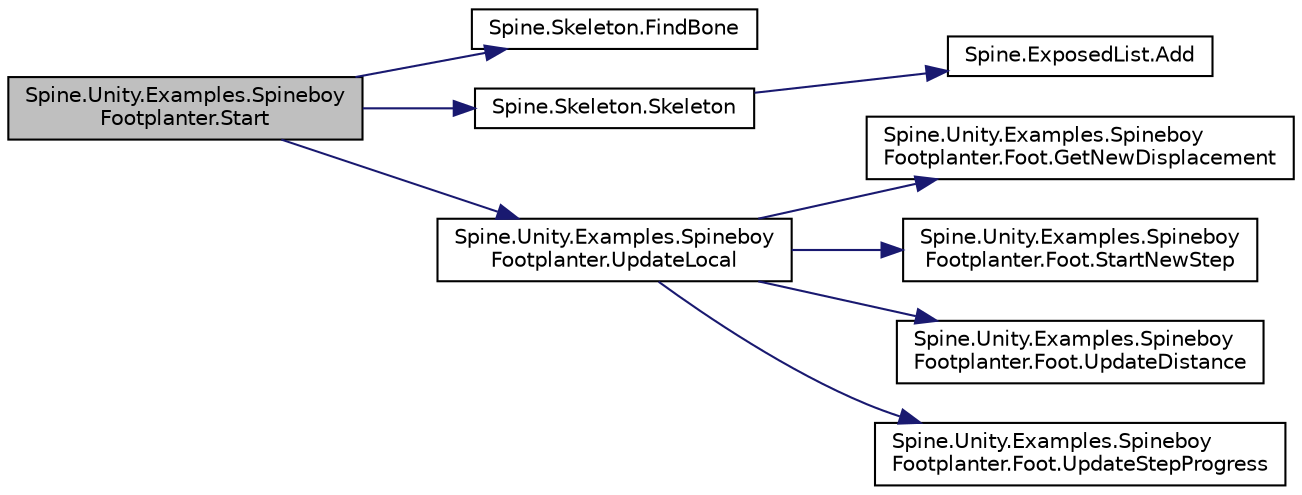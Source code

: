 digraph "Spine.Unity.Examples.SpineboyFootplanter.Start"
{
 // LATEX_PDF_SIZE
  edge [fontname="Helvetica",fontsize="10",labelfontname="Helvetica",labelfontsize="10"];
  node [fontname="Helvetica",fontsize="10",shape=record];
  rankdir="LR";
  Node1 [label="Spine.Unity.Examples.Spineboy\lFootplanter.Start",height=0.2,width=0.4,color="black", fillcolor="grey75", style="filled", fontcolor="black",tooltip=" "];
  Node1 -> Node2 [color="midnightblue",fontsize="10",style="solid",fontname="Helvetica"];
  Node2 [label="Spine.Skeleton.FindBone",height=0.2,width=0.4,color="black", fillcolor="white", style="filled",URL="$class_spine_1_1_skeleton.html#ac17fa59f8524f84672419a2e9c676666",tooltip="May be null."];
  Node1 -> Node3 [color="midnightblue",fontsize="10",style="solid",fontname="Helvetica"];
  Node3 [label="Spine.Skeleton.Skeleton",height=0.2,width=0.4,color="black", fillcolor="white", style="filled",URL="$class_spine_1_1_skeleton.html#a6e270142906600de808d1f06277c027a",tooltip=" "];
  Node3 -> Node4 [color="midnightblue",fontsize="10",style="solid",fontname="Helvetica"];
  Node4 [label="Spine.ExposedList.Add",height=0.2,width=0.4,color="black", fillcolor="white", style="filled",URL="$class_spine_1_1_exposed_list.html#af1b402437b46a187ebc58bc9f200689b",tooltip=" "];
  Node1 -> Node5 [color="midnightblue",fontsize="10",style="solid",fontname="Helvetica"];
  Node5 [label="Spine.Unity.Examples.Spineboy\lFootplanter.UpdateLocal",height=0.2,width=0.4,color="black", fillcolor="white", style="filled",URL="$class_spine_1_1_unity_1_1_examples_1_1_spineboy_footplanter.html#a47e5c79524de1e170f24d2d1464f9d66",tooltip=" "];
  Node5 -> Node6 [color="midnightblue",fontsize="10",style="solid",fontname="Helvetica"];
  Node6 [label="Spine.Unity.Examples.Spineboy\lFootplanter.Foot.GetNewDisplacement",height=0.2,width=0.4,color="black", fillcolor="white", style="filled",URL="$class_spine_1_1_unity_1_1_examples_1_1_spineboy_footplanter_1_1_foot.html#a2231471ca136884f565c62fc169b26e7",tooltip=" "];
  Node5 -> Node7 [color="midnightblue",fontsize="10",style="solid",fontname="Helvetica"];
  Node7 [label="Spine.Unity.Examples.Spineboy\lFootplanter.Foot.StartNewStep",height=0.2,width=0.4,color="black", fillcolor="white", style="filled",URL="$class_spine_1_1_unity_1_1_examples_1_1_spineboy_footplanter_1_1_foot.html#a3795f3b9dea469767f7a025dd1684342",tooltip=" "];
  Node5 -> Node8 [color="midnightblue",fontsize="10",style="solid",fontname="Helvetica"];
  Node8 [label="Spine.Unity.Examples.Spineboy\lFootplanter.Foot.UpdateDistance",height=0.2,width=0.4,color="black", fillcolor="white", style="filled",URL="$class_spine_1_1_unity_1_1_examples_1_1_spineboy_footplanter_1_1_foot.html#ac29ecc079ea89902fdc1709f648ea118",tooltip=" "];
  Node5 -> Node9 [color="midnightblue",fontsize="10",style="solid",fontname="Helvetica"];
  Node9 [label="Spine.Unity.Examples.Spineboy\lFootplanter.Foot.UpdateStepProgress",height=0.2,width=0.4,color="black", fillcolor="white", style="filled",URL="$class_spine_1_1_unity_1_1_examples_1_1_spineboy_footplanter_1_1_foot.html#a59783e68ef43ed49eaf8210e1da50969",tooltip=" "];
}
